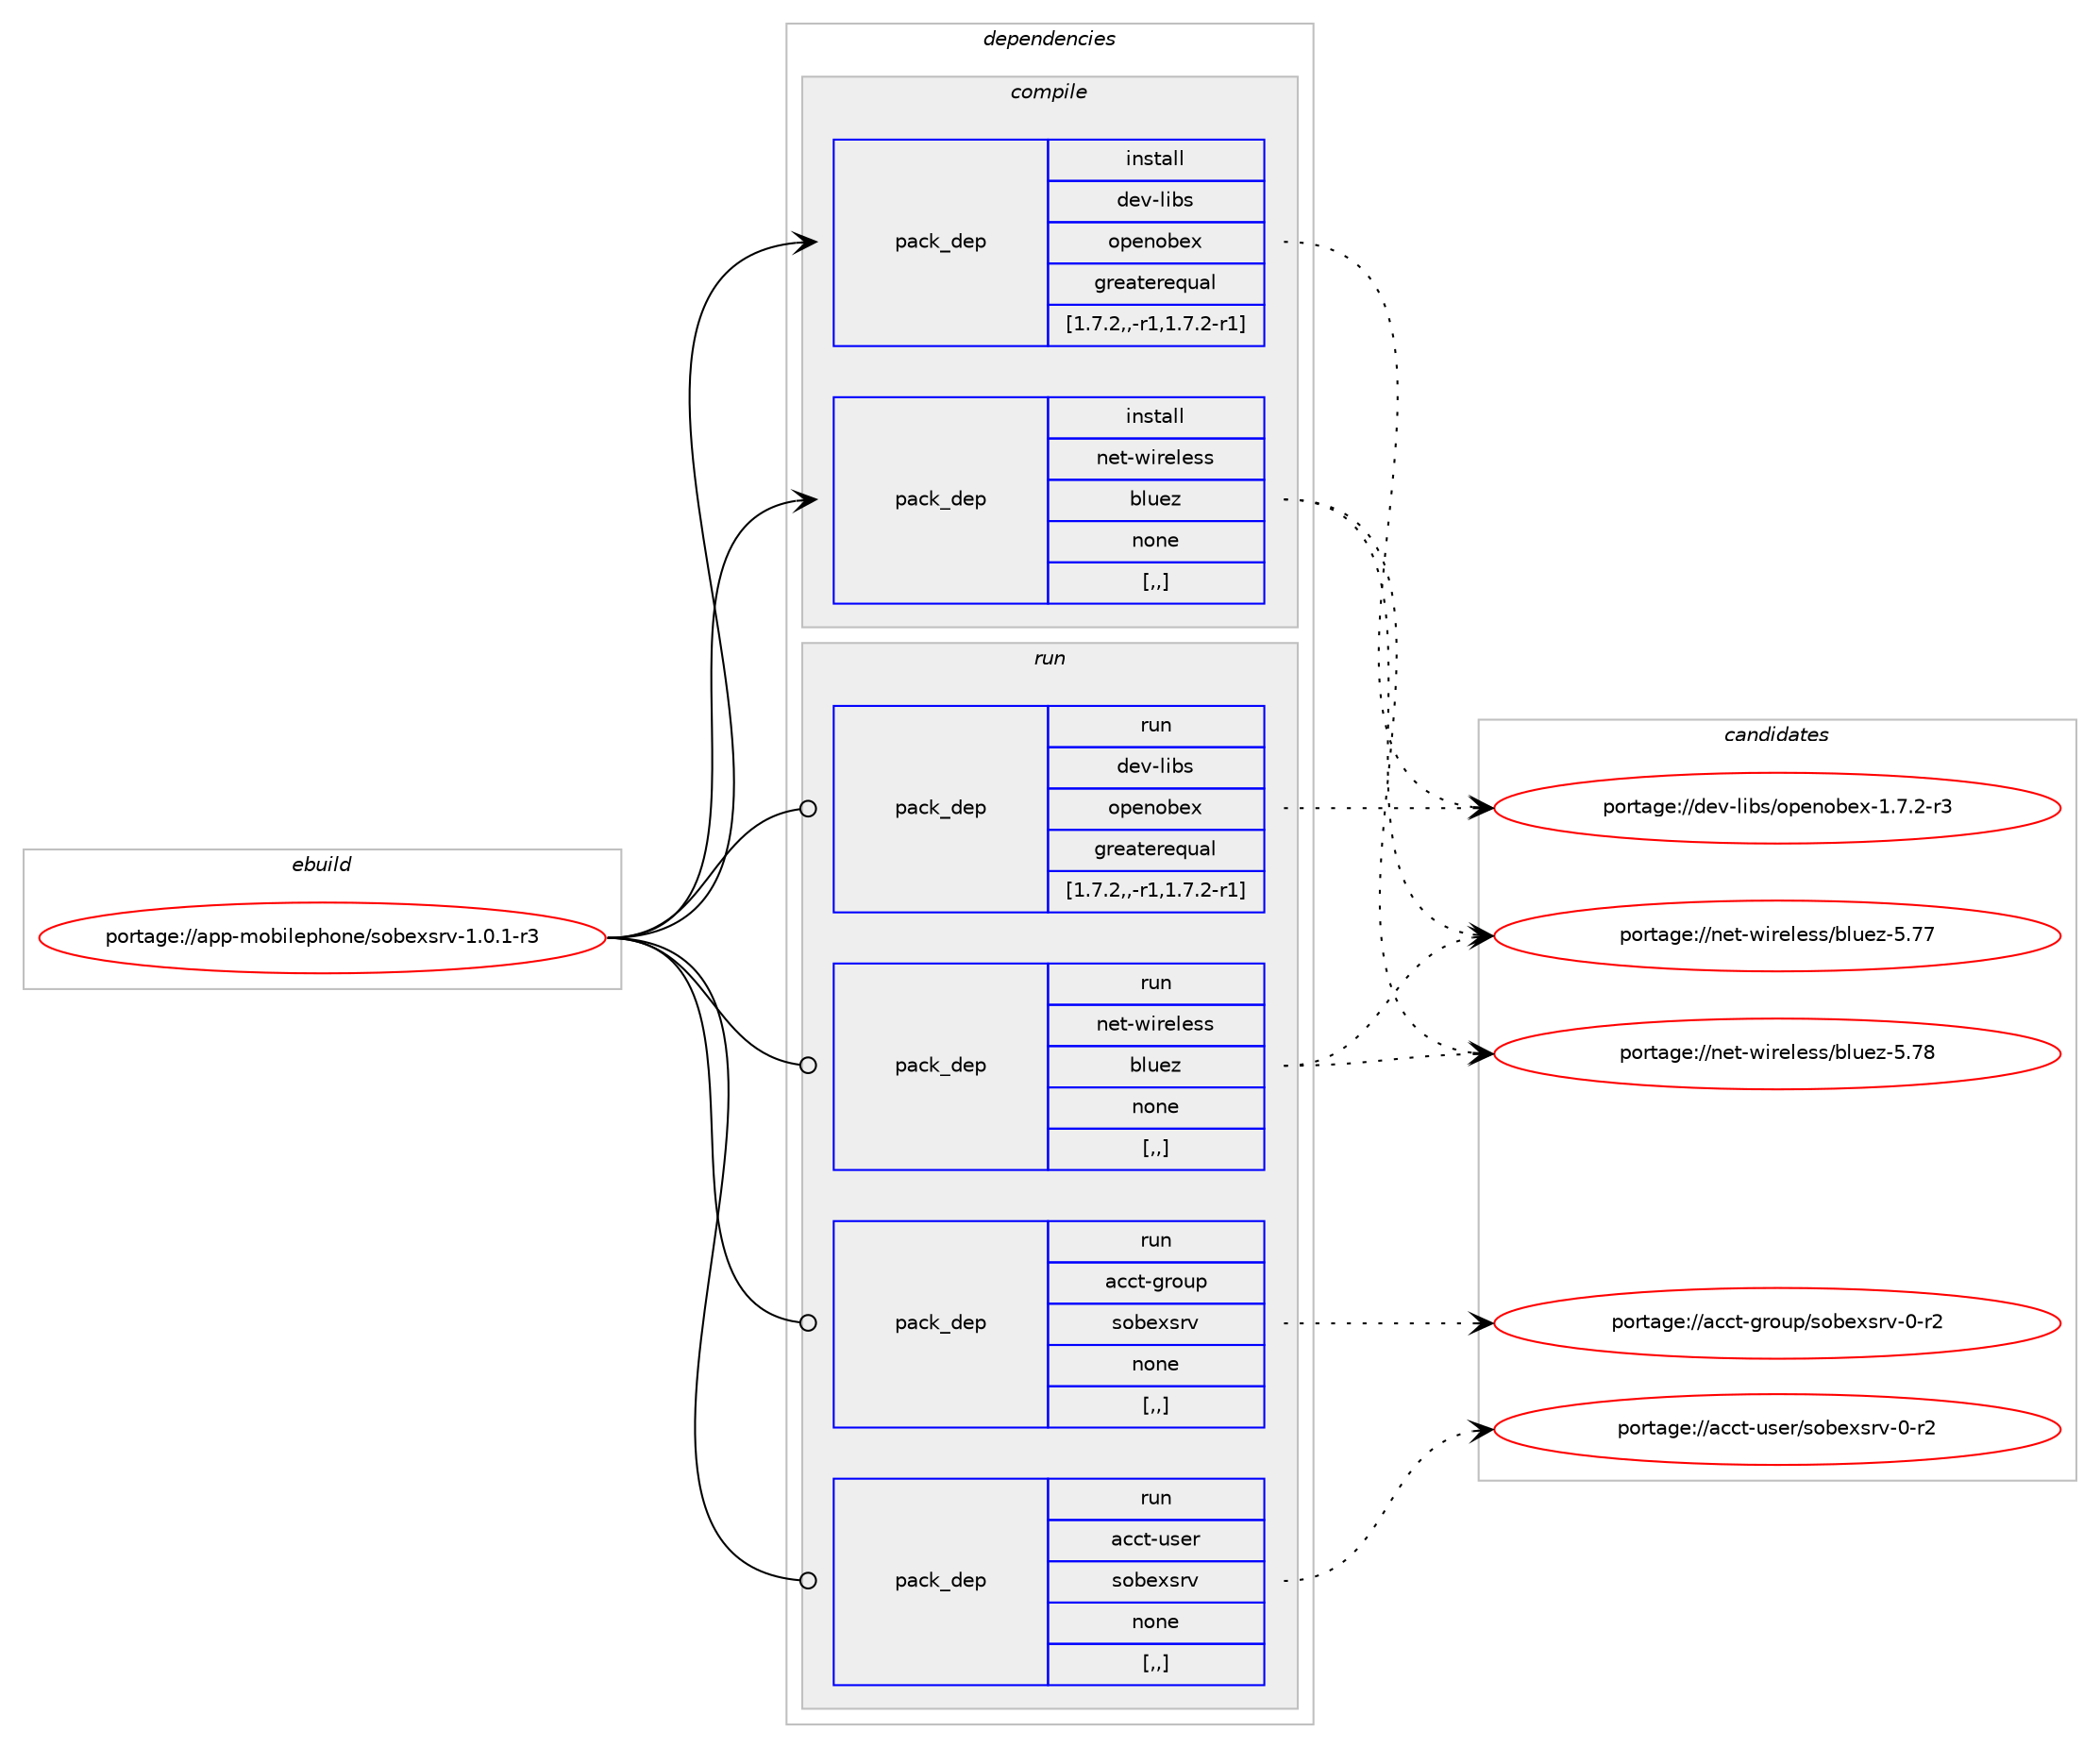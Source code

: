 digraph prolog {

# *************
# Graph options
# *************

newrank=true;
concentrate=true;
compound=true;
graph [rankdir=LR,fontname=Helvetica,fontsize=10,ranksep=1.5];#, ranksep=2.5, nodesep=0.2];
edge  [arrowhead=vee];
node  [fontname=Helvetica,fontsize=10];

# **********
# The ebuild
# **********

subgraph cluster_leftcol {
color=gray;
label=<<i>ebuild</i>>;
id [label="portage://app-mobilephone/sobexsrv-1.0.1-r3", color=red, width=4, href="../app-mobilephone/sobexsrv-1.0.1-r3.svg"];
}

# ****************
# The dependencies
# ****************

subgraph cluster_midcol {
color=gray;
label=<<i>dependencies</i>>;
subgraph cluster_compile {
fillcolor="#eeeeee";
style=filled;
label=<<i>compile</i>>;
subgraph pack391770 {
dependency538604 [label=<<TABLE BORDER="0" CELLBORDER="1" CELLSPACING="0" CELLPADDING="4" WIDTH="220"><TR><TD ROWSPAN="6" CELLPADDING="30">pack_dep</TD></TR><TR><TD WIDTH="110">install</TD></TR><TR><TD>dev-libs</TD></TR><TR><TD>openobex</TD></TR><TR><TD>greaterequal</TD></TR><TR><TD>[1.7.2,,-r1,1.7.2-r1]</TD></TR></TABLE>>, shape=none, color=blue];
}
id:e -> dependency538604:w [weight=20,style="solid",arrowhead="vee"];
subgraph pack391771 {
dependency538605 [label=<<TABLE BORDER="0" CELLBORDER="1" CELLSPACING="0" CELLPADDING="4" WIDTH="220"><TR><TD ROWSPAN="6" CELLPADDING="30">pack_dep</TD></TR><TR><TD WIDTH="110">install</TD></TR><TR><TD>net-wireless</TD></TR><TR><TD>bluez</TD></TR><TR><TD>none</TD></TR><TR><TD>[,,]</TD></TR></TABLE>>, shape=none, color=blue];
}
id:e -> dependency538605:w [weight=20,style="solid",arrowhead="vee"];
}
subgraph cluster_compileandrun {
fillcolor="#eeeeee";
style=filled;
label=<<i>compile and run</i>>;
}
subgraph cluster_run {
fillcolor="#eeeeee";
style=filled;
label=<<i>run</i>>;
subgraph pack391772 {
dependency538606 [label=<<TABLE BORDER="0" CELLBORDER="1" CELLSPACING="0" CELLPADDING="4" WIDTH="220"><TR><TD ROWSPAN="6" CELLPADDING="30">pack_dep</TD></TR><TR><TD WIDTH="110">run</TD></TR><TR><TD>acct-group</TD></TR><TR><TD>sobexsrv</TD></TR><TR><TD>none</TD></TR><TR><TD>[,,]</TD></TR></TABLE>>, shape=none, color=blue];
}
id:e -> dependency538606:w [weight=20,style="solid",arrowhead="odot"];
subgraph pack391773 {
dependency538607 [label=<<TABLE BORDER="0" CELLBORDER="1" CELLSPACING="0" CELLPADDING="4" WIDTH="220"><TR><TD ROWSPAN="6" CELLPADDING="30">pack_dep</TD></TR><TR><TD WIDTH="110">run</TD></TR><TR><TD>acct-user</TD></TR><TR><TD>sobexsrv</TD></TR><TR><TD>none</TD></TR><TR><TD>[,,]</TD></TR></TABLE>>, shape=none, color=blue];
}
id:e -> dependency538607:w [weight=20,style="solid",arrowhead="odot"];
subgraph pack391774 {
dependency538608 [label=<<TABLE BORDER="0" CELLBORDER="1" CELLSPACING="0" CELLPADDING="4" WIDTH="220"><TR><TD ROWSPAN="6" CELLPADDING="30">pack_dep</TD></TR><TR><TD WIDTH="110">run</TD></TR><TR><TD>dev-libs</TD></TR><TR><TD>openobex</TD></TR><TR><TD>greaterequal</TD></TR><TR><TD>[1.7.2,,-r1,1.7.2-r1]</TD></TR></TABLE>>, shape=none, color=blue];
}
id:e -> dependency538608:w [weight=20,style="solid",arrowhead="odot"];
subgraph pack391775 {
dependency538609 [label=<<TABLE BORDER="0" CELLBORDER="1" CELLSPACING="0" CELLPADDING="4" WIDTH="220"><TR><TD ROWSPAN="6" CELLPADDING="30">pack_dep</TD></TR><TR><TD WIDTH="110">run</TD></TR><TR><TD>net-wireless</TD></TR><TR><TD>bluez</TD></TR><TR><TD>none</TD></TR><TR><TD>[,,]</TD></TR></TABLE>>, shape=none, color=blue];
}
id:e -> dependency538609:w [weight=20,style="solid",arrowhead="odot"];
}
}

# **************
# The candidates
# **************

subgraph cluster_choices {
rank=same;
color=gray;
label=<<i>candidates</i>>;

subgraph choice391770 {
color=black;
nodesep=1;
choice100101118451081059811547111112101110111981011204549465546504511451 [label="portage://dev-libs/openobex-1.7.2-r3", color=red, width=4,href="../dev-libs/openobex-1.7.2-r3.svg"];
dependency538604:e -> choice100101118451081059811547111112101110111981011204549465546504511451:w [style=dotted,weight="100"];
}
subgraph choice391771 {
color=black;
nodesep=1;
choice1101011164511910511410110810111511547981081171011224553465556 [label="portage://net-wireless/bluez-5.78", color=red, width=4,href="../net-wireless/bluez-5.78.svg"];
choice1101011164511910511410110810111511547981081171011224553465555 [label="portage://net-wireless/bluez-5.77", color=red, width=4,href="../net-wireless/bluez-5.77.svg"];
dependency538605:e -> choice1101011164511910511410110810111511547981081171011224553465556:w [style=dotted,weight="100"];
dependency538605:e -> choice1101011164511910511410110810111511547981081171011224553465555:w [style=dotted,weight="100"];
}
subgraph choice391772 {
color=black;
nodesep=1;
choice97999911645103114111117112471151119810112011511411845484511450 [label="portage://acct-group/sobexsrv-0-r2", color=red, width=4,href="../acct-group/sobexsrv-0-r2.svg"];
dependency538606:e -> choice97999911645103114111117112471151119810112011511411845484511450:w [style=dotted,weight="100"];
}
subgraph choice391773 {
color=black;
nodesep=1;
choice97999911645117115101114471151119810112011511411845484511450 [label="portage://acct-user/sobexsrv-0-r2", color=red, width=4,href="../acct-user/sobexsrv-0-r2.svg"];
dependency538607:e -> choice97999911645117115101114471151119810112011511411845484511450:w [style=dotted,weight="100"];
}
subgraph choice391774 {
color=black;
nodesep=1;
choice100101118451081059811547111112101110111981011204549465546504511451 [label="portage://dev-libs/openobex-1.7.2-r3", color=red, width=4,href="../dev-libs/openobex-1.7.2-r3.svg"];
dependency538608:e -> choice100101118451081059811547111112101110111981011204549465546504511451:w [style=dotted,weight="100"];
}
subgraph choice391775 {
color=black;
nodesep=1;
choice1101011164511910511410110810111511547981081171011224553465556 [label="portage://net-wireless/bluez-5.78", color=red, width=4,href="../net-wireless/bluez-5.78.svg"];
choice1101011164511910511410110810111511547981081171011224553465555 [label="portage://net-wireless/bluez-5.77", color=red, width=4,href="../net-wireless/bluez-5.77.svg"];
dependency538609:e -> choice1101011164511910511410110810111511547981081171011224553465556:w [style=dotted,weight="100"];
dependency538609:e -> choice1101011164511910511410110810111511547981081171011224553465555:w [style=dotted,weight="100"];
}
}

}
